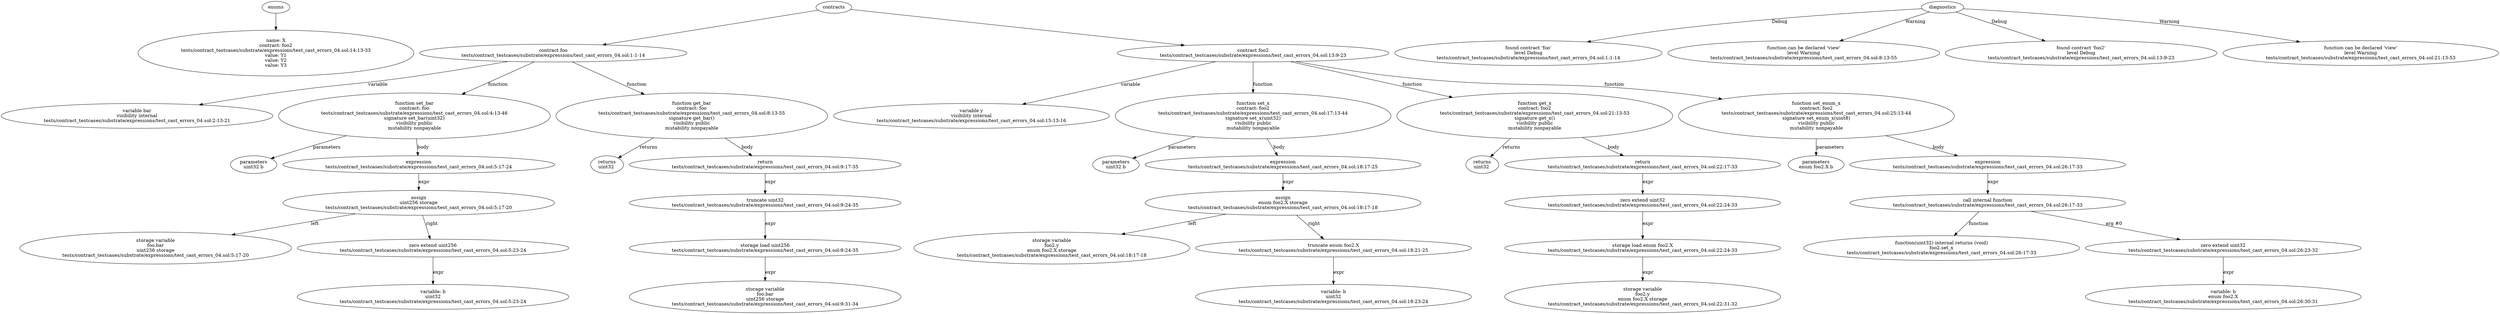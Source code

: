 strict digraph "tests/contract_testcases/substrate/expressions/test_cast_errors_04.sol" {
	X [label="name: X\ncontract: foo2\ntests/contract_testcases/substrate/expressions/test_cast_errors_04.sol:14:13-33\nvalue: Y1\nvalue: Y2\nvalue: Y3"]
	contract [label="contract foo\ntests/contract_testcases/substrate/expressions/test_cast_errors_04.sol:1:1-14"]
	var [label="variable bar\nvisibility internal\ntests/contract_testcases/substrate/expressions/test_cast_errors_04.sol:2:13-21"]
	set_bar [label="function set_bar\ncontract: foo\ntests/contract_testcases/substrate/expressions/test_cast_errors_04.sol:4:13-46\nsignature set_bar(uint32)\nvisibility public\nmutability nonpayable"]
	parameters [label="parameters\nuint32 b"]
	expr [label="expression\ntests/contract_testcases/substrate/expressions/test_cast_errors_04.sol:5:17-24"]
	assign [label="assign\nuint256 storage\ntests/contract_testcases/substrate/expressions/test_cast_errors_04.sol:5:17-20"]
	storage_var [label="storage variable\nfoo.bar\nuint256 storage\ntests/contract_testcases/substrate/expressions/test_cast_errors_04.sol:5:17-20"]
	zero_ext [label="zero extend uint256\ntests/contract_testcases/substrate/expressions/test_cast_errors_04.sol:5:23-24"]
	variable [label="variable: b\nuint32\ntests/contract_testcases/substrate/expressions/test_cast_errors_04.sol:5:23-24"]
	get_bar [label="function get_bar\ncontract: foo\ntests/contract_testcases/substrate/expressions/test_cast_errors_04.sol:8:13-55\nsignature get_bar()\nvisibility public\nmutability nonpayable"]
	returns [label="returns\nuint32 "]
	return [label="return\ntests/contract_testcases/substrate/expressions/test_cast_errors_04.sol:9:17-35"]
	trunc [label="truncate uint32\ntests/contract_testcases/substrate/expressions/test_cast_errors_04.sol:9:24-35"]
	storage_load [label="storage load uint256\ntests/contract_testcases/substrate/expressions/test_cast_errors_04.sol:9:24-35"]
	storage_var_17 [label="storage variable\nfoo.bar\nuint256 storage\ntests/contract_testcases/substrate/expressions/test_cast_errors_04.sol:9:31-34"]
	contract_18 [label="contract foo2\ntests/contract_testcases/substrate/expressions/test_cast_errors_04.sol:13:9-23"]
	var_19 [label="variable y\nvisibility internal\ntests/contract_testcases/substrate/expressions/test_cast_errors_04.sol:15:13-16"]
	set_x [label="function set_x\ncontract: foo2\ntests/contract_testcases/substrate/expressions/test_cast_errors_04.sol:17:13-44\nsignature set_x(uint32)\nvisibility public\nmutability nonpayable"]
	parameters_21 [label="parameters\nuint32 b"]
	expr_22 [label="expression\ntests/contract_testcases/substrate/expressions/test_cast_errors_04.sol:18:17-25"]
	assign_23 [label="assign\nenum foo2.X storage\ntests/contract_testcases/substrate/expressions/test_cast_errors_04.sol:18:17-18"]
	storage_var_24 [label="storage variable\nfoo2.y\nenum foo2.X storage\ntests/contract_testcases/substrate/expressions/test_cast_errors_04.sol:18:17-18"]
	trunc_25 [label="truncate enum foo2.X\ntests/contract_testcases/substrate/expressions/test_cast_errors_04.sol:18:21-25"]
	variable_26 [label="variable: b\nuint32\ntests/contract_testcases/substrate/expressions/test_cast_errors_04.sol:18:23-24"]
	get_x [label="function get_x\ncontract: foo2\ntests/contract_testcases/substrate/expressions/test_cast_errors_04.sol:21:13-53\nsignature get_x()\nvisibility public\nmutability nonpayable"]
	returns_28 [label="returns\nuint32 "]
	return_29 [label="return\ntests/contract_testcases/substrate/expressions/test_cast_errors_04.sol:22:17-33"]
	zero_ext_30 [label="zero extend uint32\ntests/contract_testcases/substrate/expressions/test_cast_errors_04.sol:22:24-33"]
	storage_load_31 [label="storage load enum foo2.X\ntests/contract_testcases/substrate/expressions/test_cast_errors_04.sol:22:24-33"]
	storage_var_32 [label="storage variable\nfoo2.y\nenum foo2.X storage\ntests/contract_testcases/substrate/expressions/test_cast_errors_04.sol:22:31-32"]
	set_enum_x [label="function set_enum_x\ncontract: foo2\ntests/contract_testcases/substrate/expressions/test_cast_errors_04.sol:25:13-44\nsignature set_enum_x(uint8)\nvisibility public\nmutability nonpayable"]
	parameters_34 [label="parameters\nenum foo2.X b"]
	expr_35 [label="expression\ntests/contract_testcases/substrate/expressions/test_cast_errors_04.sol:26:17-33"]
	call_internal_function [label="call internal function\ntests/contract_testcases/substrate/expressions/test_cast_errors_04.sol:26:17-33"]
	internal_function [label="function(uint32) internal returns (void)\nfoo2.set_x\ntests/contract_testcases/substrate/expressions/test_cast_errors_04.sol:26:17-33"]
	zero_ext_38 [label="zero extend uint32\ntests/contract_testcases/substrate/expressions/test_cast_errors_04.sol:26:23-32"]
	variable_39 [label="variable: b\nenum foo2.X\ntests/contract_testcases/substrate/expressions/test_cast_errors_04.sol:26:30-31"]
	diagnostic [label="found contract 'foo'\nlevel Debug\ntests/contract_testcases/substrate/expressions/test_cast_errors_04.sol:1:1-14"]
	diagnostic_42 [label="function can be declared 'view'\nlevel Warning\ntests/contract_testcases/substrate/expressions/test_cast_errors_04.sol:8:13-55"]
	diagnostic_43 [label="found contract 'foo2'\nlevel Debug\ntests/contract_testcases/substrate/expressions/test_cast_errors_04.sol:13:9-23"]
	diagnostic_44 [label="function can be declared 'view'\nlevel Warning\ntests/contract_testcases/substrate/expressions/test_cast_errors_04.sol:21:13-53"]
	enums -> X
	contracts -> contract
	contract -> var [label="variable"]
	contract -> set_bar [label="function"]
	set_bar -> parameters [label="parameters"]
	set_bar -> expr [label="body"]
	expr -> assign [label="expr"]
	assign -> storage_var [label="left"]
	assign -> zero_ext [label="right"]
	zero_ext -> variable [label="expr"]
	contract -> get_bar [label="function"]
	get_bar -> returns [label="returns"]
	get_bar -> return [label="body"]
	return -> trunc [label="expr"]
	trunc -> storage_load [label="expr"]
	storage_load -> storage_var_17 [label="expr"]
	contracts -> contract_18
	contract_18 -> var_19 [label="variable"]
	contract_18 -> set_x [label="function"]
	set_x -> parameters_21 [label="parameters"]
	set_x -> expr_22 [label="body"]
	expr_22 -> assign_23 [label="expr"]
	assign_23 -> storage_var_24 [label="left"]
	assign_23 -> trunc_25 [label="right"]
	trunc_25 -> variable_26 [label="expr"]
	contract_18 -> get_x [label="function"]
	get_x -> returns_28 [label="returns"]
	get_x -> return_29 [label="body"]
	return_29 -> zero_ext_30 [label="expr"]
	zero_ext_30 -> storage_load_31 [label="expr"]
	storage_load_31 -> storage_var_32 [label="expr"]
	contract_18 -> set_enum_x [label="function"]
	set_enum_x -> parameters_34 [label="parameters"]
	set_enum_x -> expr_35 [label="body"]
	expr_35 -> call_internal_function [label="expr"]
	call_internal_function -> internal_function [label="function"]
	call_internal_function -> zero_ext_38 [label="arg #0"]
	zero_ext_38 -> variable_39 [label="expr"]
	diagnostics -> diagnostic [label="Debug"]
	diagnostics -> diagnostic_42 [label="Warning"]
	diagnostics -> diagnostic_43 [label="Debug"]
	diagnostics -> diagnostic_44 [label="Warning"]
}
